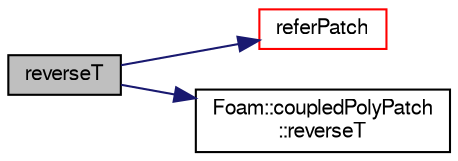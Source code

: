 digraph "reverseT"
{
  bgcolor="transparent";
  edge [fontname="FreeSans",fontsize="10",labelfontname="FreeSans",labelfontsize="10"];
  node [fontname="FreeSans",fontsize="10",shape=record];
  rankdir="LR";
  Node1761 [label="reverseT",height=0.2,width=0.4,color="black", fillcolor="grey75", style="filled", fontcolor="black"];
  Node1761 -> Node1762 [color="midnightblue",fontsize="10",style="solid",fontname="FreeSans"];
  Node1762 [label="referPatch",height=0.2,width=0.4,color="red",URL="$a27458.html#aca51647def8ec2c3e05940f722e1dc6e"];
  Node1761 -> Node1877 [color="midnightblue",fontsize="10",style="solid",fontname="FreeSans"];
  Node1877 [label="Foam::coupledPolyPatch\l::reverseT",height=0.2,width=0.4,color="black",URL="$a27426.html#a3b6ef41753c72a78fb451b2a4327c899",tooltip="Return neighbour-cell transformation tensor. "];
}
